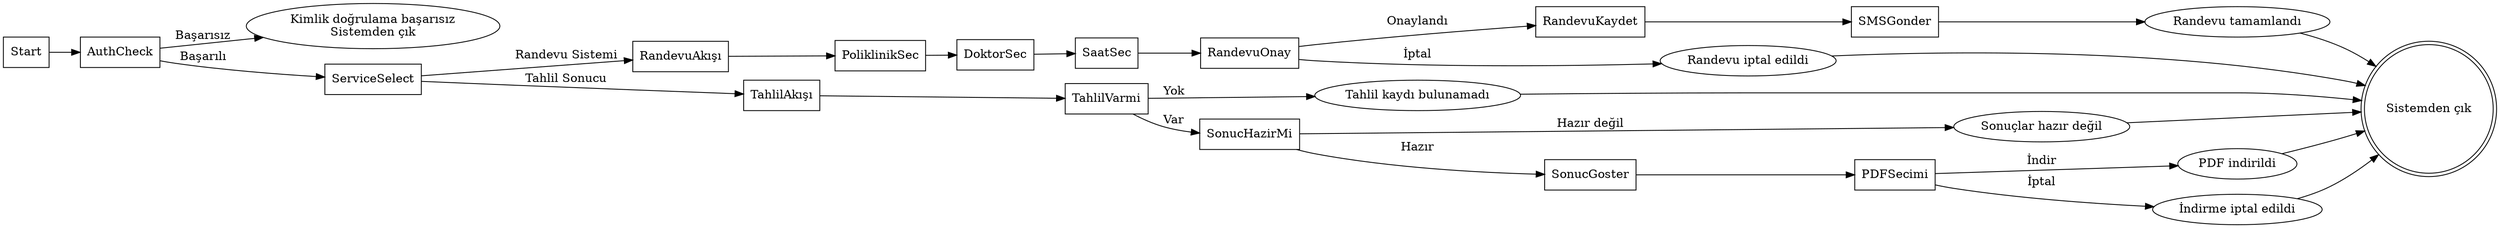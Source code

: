 digraph HospitalSystem {
    rankdir=LR;
    node [shape=box];

    Start -> AuthCheck;
    AuthCheck -> AuthFail [label="Başarısız"];
    AuthCheck -> ServiceSelect [label="Başarılı"];

    AuthFail [shape=ellipse, label="Kimlik doğrulama başarısız\nSistemden çık"];
    
    ServiceSelect -> RandevuAkışı [label="Randevu Sistemi"];
    ServiceSelect -> TahlilAkışı [label="Tahlil Sonucu"];

    // Randevu Süreci
    RandevuAkışı -> PoliklinikSec;
    PoliklinikSec -> DoktorSec;
    DoktorSec -> SaatSec;
    SaatSec -> RandevuOnay;
    RandevuOnay -> RandevuKaydet [label="Onaylandı"];
    RandevuOnay -> RandevuIptal [label="İptal"];

    RandevuKaydet -> SMSGonder;
    SMSGonder -> RandevuBitir;

    RandevuIptal [shape=ellipse, label="Randevu iptal edildi"];
    RandevuBitir [shape=ellipse, label="Randevu tamamlandı"];

    // Tahlil Süreci
    TahlilAkışı -> TahlilVarmi;
    TahlilVarmi -> TahlilYok [label="Yok"];
    TahlilVarmi -> SonucHazirMi [label="Var"];

    TahlilYok [shape=ellipse, label="Tahlil kaydı bulunamadı"];

    SonucHazirMi -> SonucHazirDegil [label="Hazır değil"];
    SonucHazirMi -> SonucGoster [label="Hazır"];

    SonucHazirDegil [shape=ellipse, label="Sonuçlar hazır değil"];

    SonucGoster -> PDFSecimi;
    PDFSecimi -> PDFIndir [label="İndir"];
    PDFSecimi -> IndirmeIptal [label="İptal"];

    PDFIndir [shape=ellipse, label="PDF indirildi"];
    IndirmeIptal [shape=ellipse, label="İndirme iptal edildi"];

    // Genel bitiş
    RandevuBitir -> End;
    RandevuIptal -> End;
    TahlilYok -> End;
    SonucHazirDegil -> End;
    PDFIndir -> End;
    IndirmeIptal -> End;

    End [shape=doublecircle, label="Sistemden çık"]
}
